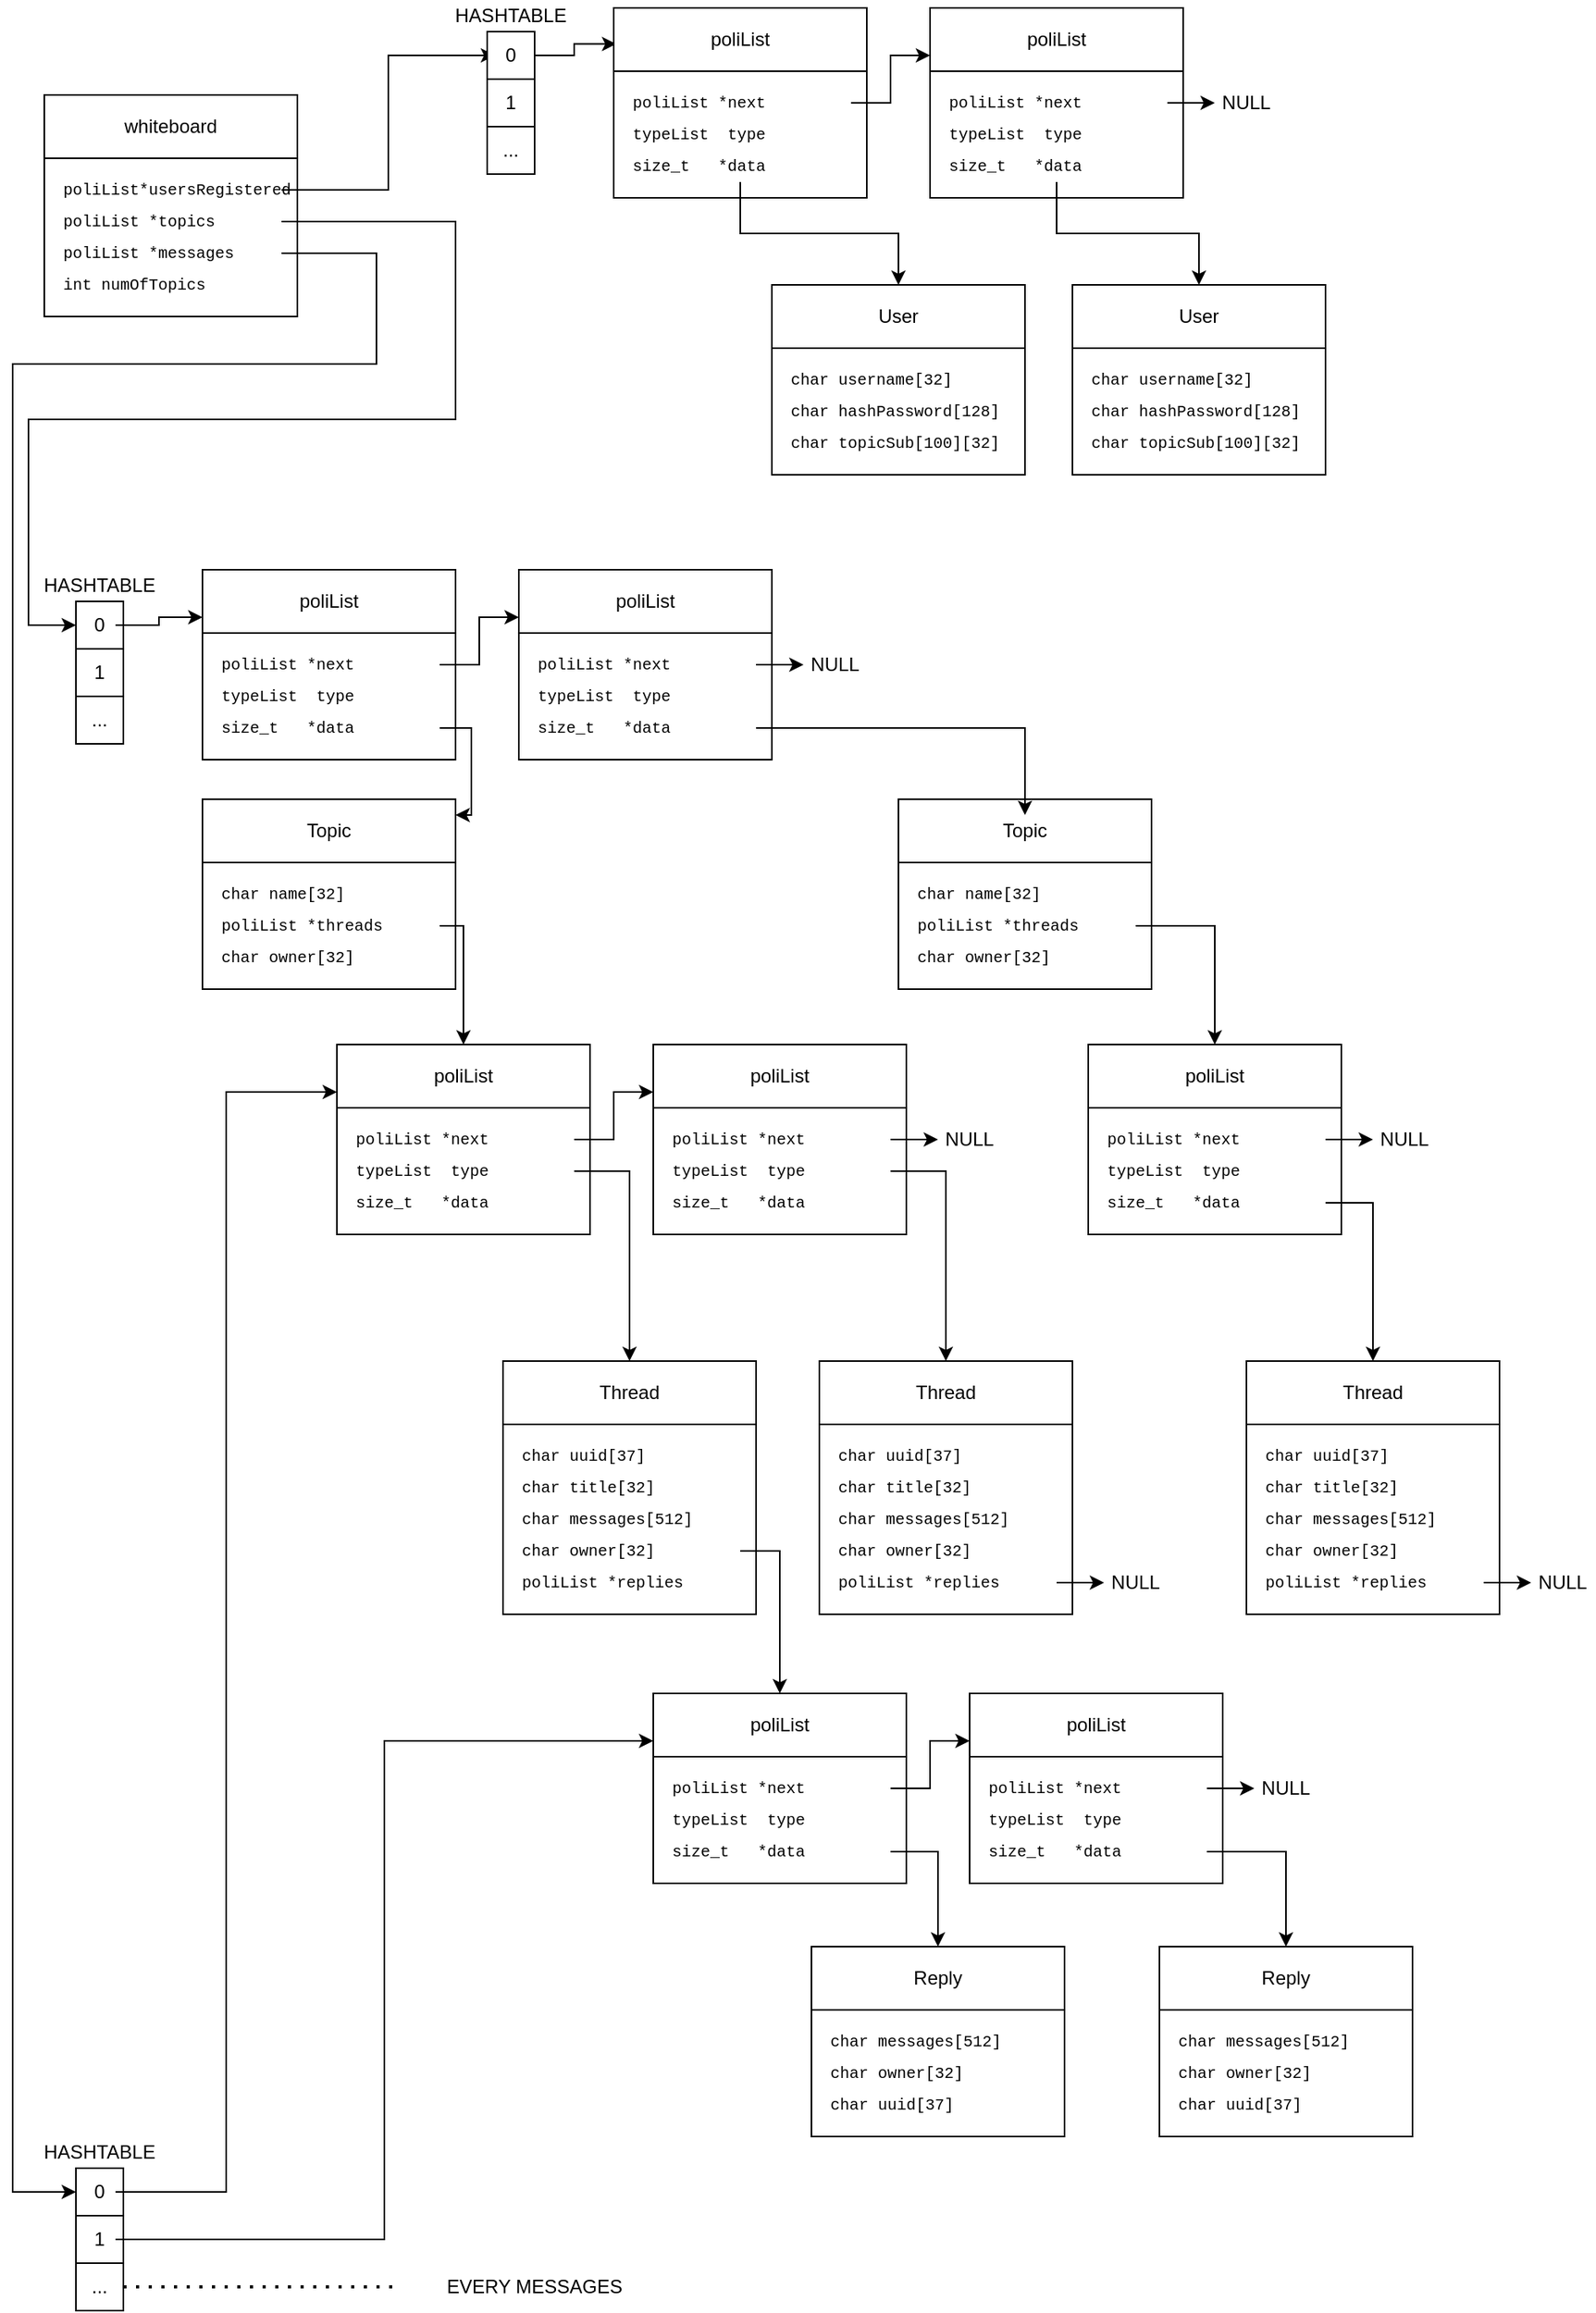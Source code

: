 <mxfile version="13.3.9" type="github">
  <diagram id="x2H2rwS_t7CD9y_j6QkQ" name="Page-1">
    <mxGraphModel dx="625" dy="383" grid="1" gridSize="10" guides="1" tooltips="1" connect="1" arrows="1" fold="1" page="1" pageScale="1" pageWidth="1169" pageHeight="827" math="0" shadow="0">
      <root>
        <mxCell id="0" />
        <mxCell id="1" parent="0" />
        <mxCell id="dxDq6lMlbhvPlnrW9h93-3" value="" style="rounded=0;whiteSpace=wrap;html=1;" parent="1" vertex="1">
          <mxGeometry x="40" y="80" width="160" height="120" as="geometry" />
        </mxCell>
        <mxCell id="dxDq6lMlbhvPlnrW9h93-7" value="whiteboard" style="text;html=1;strokeColor=none;fillColor=none;align=center;verticalAlign=middle;whiteSpace=wrap;rounded=0;" parent="1" vertex="1">
          <mxGeometry x="55" y="90" width="130" height="20" as="geometry" />
        </mxCell>
        <mxCell id="dxDq6lMlbhvPlnrW9h93-10" value="" style="rounded=0;whiteSpace=wrap;html=1;" parent="1" vertex="1">
          <mxGeometry x="40" y="120" width="160" height="100" as="geometry" />
        </mxCell>
        <mxCell id="dxDq6lMlbhvPlnrW9h93-31" style="edgeStyle=orthogonalEdgeStyle;rounded=0;orthogonalLoop=1;jettySize=auto;html=1;entryX=0;entryY=0.5;entryDx=0;entryDy=0;fontColor=#000000;" parent="1" source="dxDq6lMlbhvPlnrW9h93-11" target="dxDq6lMlbhvPlnrW9h93-19" edge="1">
          <mxGeometry relative="1" as="geometry" />
        </mxCell>
        <mxCell id="dxDq6lMlbhvPlnrW9h93-11" value="&lt;div style=&quot;font-family: &amp;#34;consolas&amp;#34; , &amp;#34;courier new&amp;#34; , monospace ; line-height: 24px&quot;&gt;&lt;font style=&quot;font-size: 10px&quot;&gt;poliList*usersRegistered&lt;/font&gt;&lt;/div&gt;" style="text;html=1;strokeColor=none;fillColor=none;align=left;verticalAlign=middle;whiteSpace=wrap;rounded=0;labelBackgroundColor=none;" parent="1" vertex="1">
          <mxGeometry x="50" y="130" width="140" height="20" as="geometry" />
        </mxCell>
        <mxCell id="dxDq6lMlbhvPlnrW9h93-32" style="edgeStyle=orthogonalEdgeStyle;rounded=0;orthogonalLoop=1;jettySize=auto;html=1;entryX=0;entryY=0.5;entryDx=0;entryDy=0;fontColor=#000000;" parent="1" source="dxDq6lMlbhvPlnrW9h93-14" target="dxDq6lMlbhvPlnrW9h93-23" edge="1">
          <mxGeometry relative="1" as="geometry">
            <Array as="points">
              <mxPoint x="300" y="160" />
              <mxPoint x="300" y="285" />
              <mxPoint x="30" y="285" />
              <mxPoint x="30" y="415" />
            </Array>
          </mxGeometry>
        </mxCell>
        <mxCell id="dxDq6lMlbhvPlnrW9h93-14" value="&lt;div style=&quot;font-family: &amp;#34;consolas&amp;#34; , &amp;#34;courier new&amp;#34; , monospace ; line-height: 24px&quot;&gt;&lt;font style=&quot;font-size: 10px&quot;&gt;poliList *topics&lt;/font&gt;&lt;/div&gt;" style="text;html=1;strokeColor=none;fillColor=none;align=left;verticalAlign=middle;whiteSpace=wrap;rounded=0;labelBackgroundColor=none;" parent="1" vertex="1">
          <mxGeometry x="50" y="150" width="140" height="20" as="geometry" />
        </mxCell>
        <mxCell id="nmqKnieHWT0LCc0bH5Zg-18" style="edgeStyle=orthogonalEdgeStyle;rounded=0;orthogonalLoop=1;jettySize=auto;html=1;entryX=0;entryY=0.5;entryDx=0;entryDy=0;fontColor=#000000;" edge="1" parent="1" source="dxDq6lMlbhvPlnrW9h93-15" target="nmqKnieHWT0LCc0bH5Zg-11">
          <mxGeometry relative="1" as="geometry">
            <Array as="points">
              <mxPoint x="250" y="180" />
              <mxPoint x="250" y="250" />
              <mxPoint x="20" y="250" />
              <mxPoint x="20" y="1405" />
            </Array>
          </mxGeometry>
        </mxCell>
        <mxCell id="dxDq6lMlbhvPlnrW9h93-15" value="&lt;div style=&quot;font-family: &amp;#34;consolas&amp;#34; , &amp;#34;courier new&amp;#34; , monospace ; line-height: 24px&quot;&gt;&lt;font style=&quot;font-size: 10px&quot;&gt;poliList *messages&lt;/font&gt;&lt;/div&gt;" style="text;html=1;strokeColor=none;fillColor=none;align=left;verticalAlign=middle;whiteSpace=wrap;rounded=0;labelBackgroundColor=none;" parent="1" vertex="1">
          <mxGeometry x="50" y="170" width="140" height="20" as="geometry" />
        </mxCell>
        <mxCell id="dxDq6lMlbhvPlnrW9h93-39" style="edgeStyle=orthogonalEdgeStyle;rounded=0;orthogonalLoop=1;jettySize=auto;html=1;entryX=0.01;entryY=0.19;entryDx=0;entryDy=0;entryPerimeter=0;fontColor=#000000;" parent="1" source="dxDq6lMlbhvPlnrW9h93-16" target="dxDq6lMlbhvPlnrW9h93-33" edge="1">
          <mxGeometry relative="1" as="geometry" />
        </mxCell>
        <mxCell id="dxDq6lMlbhvPlnrW9h93-16" value="" style="whiteSpace=wrap;html=1;aspect=fixed;labelBackgroundColor=none;fontColor=#000000;align=left;" parent="1" vertex="1">
          <mxGeometry x="320" y="40" width="30" height="30" as="geometry" />
        </mxCell>
        <mxCell id="dxDq6lMlbhvPlnrW9h93-17" value="" style="whiteSpace=wrap;html=1;aspect=fixed;labelBackgroundColor=none;fontColor=#000000;align=left;" parent="1" vertex="1">
          <mxGeometry x="320" y="70" width="30" height="30" as="geometry" />
        </mxCell>
        <mxCell id="dxDq6lMlbhvPlnrW9h93-18" value="" style="whiteSpace=wrap;html=1;aspect=fixed;labelBackgroundColor=none;fontColor=#000000;align=left;" parent="1" vertex="1">
          <mxGeometry x="320" y="100" width="30" height="30" as="geometry" />
        </mxCell>
        <mxCell id="dxDq6lMlbhvPlnrW9h93-19" value="0" style="text;html=1;strokeColor=none;fillColor=none;align=center;verticalAlign=middle;whiteSpace=wrap;rounded=0;labelBackgroundColor=none;fontColor=#000000;" parent="1" vertex="1">
          <mxGeometry x="325" y="45" width="20" height="20" as="geometry" />
        </mxCell>
        <mxCell id="dxDq6lMlbhvPlnrW9h93-20" value="1" style="text;html=1;strokeColor=none;fillColor=none;align=center;verticalAlign=middle;whiteSpace=wrap;rounded=0;labelBackgroundColor=none;fontColor=#000000;" parent="1" vertex="1">
          <mxGeometry x="325" y="75" width="20" height="20" as="geometry" />
        </mxCell>
        <mxCell id="dxDq6lMlbhvPlnrW9h93-22" value="..." style="text;html=1;strokeColor=none;fillColor=none;align=center;verticalAlign=middle;whiteSpace=wrap;rounded=0;labelBackgroundColor=none;fontColor=#000000;" parent="1" vertex="1">
          <mxGeometry x="325" y="105" width="20" height="20" as="geometry" />
        </mxCell>
        <mxCell id="dxDq6lMlbhvPlnrW9h93-23" value="" style="whiteSpace=wrap;html=1;aspect=fixed;labelBackgroundColor=none;fontColor=#000000;align=left;" parent="1" vertex="1">
          <mxGeometry x="60" y="400" width="30" height="30" as="geometry" />
        </mxCell>
        <mxCell id="dxDq6lMlbhvPlnrW9h93-24" value="" style="whiteSpace=wrap;html=1;aspect=fixed;labelBackgroundColor=none;fontColor=#000000;align=left;" parent="1" vertex="1">
          <mxGeometry x="60" y="430" width="30" height="30" as="geometry" />
        </mxCell>
        <mxCell id="dxDq6lMlbhvPlnrW9h93-25" value="" style="whiteSpace=wrap;html=1;aspect=fixed;labelBackgroundColor=none;fontColor=#000000;align=left;" parent="1" vertex="1">
          <mxGeometry x="60" y="460" width="30" height="30" as="geometry" />
        </mxCell>
        <mxCell id="dxDq6lMlbhvPlnrW9h93-94" style="edgeStyle=orthogonalEdgeStyle;rounded=0;orthogonalLoop=1;jettySize=auto;html=1;entryX=0;entryY=0.25;entryDx=0;entryDy=0;fontColor=#000000;" parent="1" source="dxDq6lMlbhvPlnrW9h93-26" target="dxDq6lMlbhvPlnrW9h93-79" edge="1">
          <mxGeometry relative="1" as="geometry" />
        </mxCell>
        <mxCell id="dxDq6lMlbhvPlnrW9h93-26" value="0" style="text;html=1;strokeColor=none;fillColor=none;align=center;verticalAlign=middle;whiteSpace=wrap;rounded=0;labelBackgroundColor=none;fontColor=#000000;" parent="1" vertex="1">
          <mxGeometry x="65" y="405" width="20" height="20" as="geometry" />
        </mxCell>
        <mxCell id="dxDq6lMlbhvPlnrW9h93-27" value="1" style="text;html=1;strokeColor=none;fillColor=none;align=center;verticalAlign=middle;whiteSpace=wrap;rounded=0;labelBackgroundColor=none;fontColor=#000000;" parent="1" vertex="1">
          <mxGeometry x="65" y="435" width="20" height="20" as="geometry" />
        </mxCell>
        <mxCell id="dxDq6lMlbhvPlnrW9h93-28" value="..." style="text;html=1;strokeColor=none;fillColor=none;align=center;verticalAlign=middle;whiteSpace=wrap;rounded=0;labelBackgroundColor=none;fontColor=#000000;" parent="1" vertex="1">
          <mxGeometry x="65" y="465" width="20" height="20" as="geometry" />
        </mxCell>
        <mxCell id="dxDq6lMlbhvPlnrW9h93-29" value="HASHTABLE" style="text;html=1;strokeColor=none;fillColor=none;align=center;verticalAlign=middle;whiteSpace=wrap;rounded=0;labelBackgroundColor=none;fontColor=#000000;" parent="1" vertex="1">
          <mxGeometry x="315" y="20" width="40" height="20" as="geometry" />
        </mxCell>
        <mxCell id="dxDq6lMlbhvPlnrW9h93-30" value="HASHTABLE" style="text;html=1;strokeColor=none;fillColor=none;align=center;verticalAlign=middle;whiteSpace=wrap;rounded=0;labelBackgroundColor=none;fontColor=#000000;" parent="1" vertex="1">
          <mxGeometry x="55" y="380" width="40" height="20" as="geometry" />
        </mxCell>
        <mxCell id="dxDq6lMlbhvPlnrW9h93-33" value="" style="rounded=0;whiteSpace=wrap;html=1;" parent="1" vertex="1">
          <mxGeometry x="400" y="25" width="160" height="120" as="geometry" />
        </mxCell>
        <mxCell id="dxDq6lMlbhvPlnrW9h93-34" value="poliList" style="text;html=1;strokeColor=none;fillColor=none;align=center;verticalAlign=middle;whiteSpace=wrap;rounded=0;" parent="1" vertex="1">
          <mxGeometry x="415" y="35" width="130" height="20" as="geometry" />
        </mxCell>
        <mxCell id="dxDq6lMlbhvPlnrW9h93-35" value="" style="rounded=0;whiteSpace=wrap;html=1;" parent="1" vertex="1">
          <mxGeometry x="400" y="65" width="160" height="80" as="geometry" />
        </mxCell>
        <mxCell id="dxDq6lMlbhvPlnrW9h93-46" style="edgeStyle=orthogonalEdgeStyle;rounded=0;orthogonalLoop=1;jettySize=auto;html=1;entryX=0;entryY=0.25;entryDx=0;entryDy=0;fontColor=#000000;" parent="1" source="dxDq6lMlbhvPlnrW9h93-36" target="dxDq6lMlbhvPlnrW9h93-40" edge="1">
          <mxGeometry relative="1" as="geometry" />
        </mxCell>
        <mxCell id="dxDq6lMlbhvPlnrW9h93-36" value="&lt;div style=&quot;font-family: &amp;#34;consolas&amp;#34; , &amp;#34;courier new&amp;#34; , monospace ; line-height: 24px&quot;&gt;&lt;font style=&quot;font-size: 10px&quot;&gt;poliList *next&lt;/font&gt;&lt;/div&gt;" style="text;html=1;strokeColor=none;fillColor=none;align=left;verticalAlign=middle;whiteSpace=wrap;rounded=0;labelBackgroundColor=none;" parent="1" vertex="1">
          <mxGeometry x="410" y="75" width="140" height="20" as="geometry" />
        </mxCell>
        <mxCell id="dxDq6lMlbhvPlnrW9h93-37" value="&lt;div style=&quot;font-family: &amp;#34;consolas&amp;#34; , &amp;#34;courier new&amp;#34; , monospace ; line-height: 24px&quot;&gt;&lt;font style=&quot;font-size: 10px&quot;&gt;typeList&amp;nbsp; type&lt;/font&gt;&lt;/div&gt;" style="text;html=1;strokeColor=none;fillColor=none;align=left;verticalAlign=middle;whiteSpace=wrap;rounded=0;labelBackgroundColor=none;" parent="1" vertex="1">
          <mxGeometry x="410" y="95" width="140" height="20" as="geometry" />
        </mxCell>
        <mxCell id="dxDq6lMlbhvPlnrW9h93-58" style="edgeStyle=orthogonalEdgeStyle;rounded=0;orthogonalLoop=1;jettySize=auto;html=1;entryX=0.5;entryY=0;entryDx=0;entryDy=0;fontColor=#000000;" parent="1" source="dxDq6lMlbhvPlnrW9h93-38" target="dxDq6lMlbhvPlnrW9h93-52" edge="1">
          <mxGeometry relative="1" as="geometry" />
        </mxCell>
        <mxCell id="dxDq6lMlbhvPlnrW9h93-38" value="&lt;div style=&quot;font-family: &amp;#34;consolas&amp;#34; , &amp;#34;courier new&amp;#34; , monospace ; line-height: 24px&quot;&gt;&lt;font style=&quot;font-size: 10px&quot;&gt;size_t&amp;nbsp; &amp;nbsp;*data&lt;/font&gt;&lt;/div&gt;" style="text;html=1;strokeColor=none;fillColor=none;align=left;verticalAlign=middle;whiteSpace=wrap;rounded=0;labelBackgroundColor=none;" parent="1" vertex="1">
          <mxGeometry x="410" y="115" width="140" height="20" as="geometry" />
        </mxCell>
        <mxCell id="dxDq6lMlbhvPlnrW9h93-40" value="" style="rounded=0;whiteSpace=wrap;html=1;" parent="1" vertex="1">
          <mxGeometry x="600" y="25" width="160" height="120" as="geometry" />
        </mxCell>
        <mxCell id="dxDq6lMlbhvPlnrW9h93-41" value="poliList" style="text;html=1;strokeColor=none;fillColor=none;align=center;verticalAlign=middle;whiteSpace=wrap;rounded=0;" parent="1" vertex="1">
          <mxGeometry x="615" y="35" width="130" height="20" as="geometry" />
        </mxCell>
        <mxCell id="dxDq6lMlbhvPlnrW9h93-42" value="" style="rounded=0;whiteSpace=wrap;html=1;" parent="1" vertex="1">
          <mxGeometry x="600" y="65" width="160" height="80" as="geometry" />
        </mxCell>
        <mxCell id="dxDq6lMlbhvPlnrW9h93-49" style="edgeStyle=orthogonalEdgeStyle;rounded=0;orthogonalLoop=1;jettySize=auto;html=1;entryX=0;entryY=0.5;entryDx=0;entryDy=0;fontColor=#000000;" parent="1" source="dxDq6lMlbhvPlnrW9h93-43" target="dxDq6lMlbhvPlnrW9h93-47" edge="1">
          <mxGeometry relative="1" as="geometry" />
        </mxCell>
        <mxCell id="dxDq6lMlbhvPlnrW9h93-43" value="&lt;div style=&quot;font-family: &amp;#34;consolas&amp;#34; , &amp;#34;courier new&amp;#34; , monospace ; line-height: 24px&quot;&gt;&lt;font style=&quot;font-size: 10px&quot;&gt;poliList *next&lt;/font&gt;&lt;/div&gt;" style="text;html=1;strokeColor=none;fillColor=none;align=left;verticalAlign=middle;whiteSpace=wrap;rounded=0;labelBackgroundColor=none;" parent="1" vertex="1">
          <mxGeometry x="610" y="75" width="140" height="20" as="geometry" />
        </mxCell>
        <mxCell id="dxDq6lMlbhvPlnrW9h93-44" value="&lt;div style=&quot;font-family: &amp;#34;consolas&amp;#34; , &amp;#34;courier new&amp;#34; , monospace ; line-height: 24px&quot;&gt;&lt;font style=&quot;font-size: 10px&quot;&gt;typeList&amp;nbsp; type&lt;/font&gt;&lt;/div&gt;" style="text;html=1;strokeColor=none;fillColor=none;align=left;verticalAlign=middle;whiteSpace=wrap;rounded=0;labelBackgroundColor=none;" parent="1" vertex="1">
          <mxGeometry x="610" y="95" width="140" height="20" as="geometry" />
        </mxCell>
        <mxCell id="dxDq6lMlbhvPlnrW9h93-65" style="edgeStyle=orthogonalEdgeStyle;rounded=0;orthogonalLoop=1;jettySize=auto;html=1;entryX=0.5;entryY=0;entryDx=0;entryDy=0;fontColor=#000000;" parent="1" source="dxDq6lMlbhvPlnrW9h93-45" target="dxDq6lMlbhvPlnrW9h93-59" edge="1">
          <mxGeometry relative="1" as="geometry" />
        </mxCell>
        <mxCell id="dxDq6lMlbhvPlnrW9h93-45" value="&lt;div style=&quot;font-family: &amp;#34;consolas&amp;#34; , &amp;#34;courier new&amp;#34; , monospace ; line-height: 24px&quot;&gt;&lt;font style=&quot;font-size: 10px&quot;&gt;size_t&amp;nbsp; &amp;nbsp;*data&lt;/font&gt;&lt;/div&gt;" style="text;html=1;strokeColor=none;fillColor=none;align=left;verticalAlign=middle;whiteSpace=wrap;rounded=0;labelBackgroundColor=none;" parent="1" vertex="1">
          <mxGeometry x="610" y="115" width="140" height="20" as="geometry" />
        </mxCell>
        <mxCell id="dxDq6lMlbhvPlnrW9h93-47" value="NULL" style="text;html=1;strokeColor=none;fillColor=none;align=center;verticalAlign=middle;whiteSpace=wrap;rounded=0;labelBackgroundColor=none;fontColor=#000000;" parent="1" vertex="1">
          <mxGeometry x="780" y="75" width="40" height="20" as="geometry" />
        </mxCell>
        <mxCell id="dxDq6lMlbhvPlnrW9h93-52" value="" style="rounded=0;whiteSpace=wrap;html=1;" parent="1" vertex="1">
          <mxGeometry x="500" y="200" width="160" height="120" as="geometry" />
        </mxCell>
        <mxCell id="dxDq6lMlbhvPlnrW9h93-53" value="User" style="text;html=1;strokeColor=none;fillColor=none;align=center;verticalAlign=middle;whiteSpace=wrap;rounded=0;" parent="1" vertex="1">
          <mxGeometry x="515" y="210" width="130" height="20" as="geometry" />
        </mxCell>
        <mxCell id="dxDq6lMlbhvPlnrW9h93-54" value="" style="rounded=0;whiteSpace=wrap;html=1;" parent="1" vertex="1">
          <mxGeometry x="500" y="240" width="160" height="80" as="geometry" />
        </mxCell>
        <mxCell id="dxDq6lMlbhvPlnrW9h93-55" value="&lt;div style=&quot;font-family: &amp;#34;consolas&amp;#34; , &amp;#34;courier new&amp;#34; , monospace ; line-height: 24px&quot;&gt;&lt;font style=&quot;font-size: 10px&quot;&gt;char username[32]&lt;/font&gt;&lt;/div&gt;" style="text;html=1;strokeColor=none;fillColor=none;align=left;verticalAlign=middle;whiteSpace=wrap;rounded=0;labelBackgroundColor=none;" parent="1" vertex="1">
          <mxGeometry x="510" y="250" width="140" height="20" as="geometry" />
        </mxCell>
        <mxCell id="dxDq6lMlbhvPlnrW9h93-56" value="&lt;div style=&quot;font-family: &amp;#34;consolas&amp;#34; , &amp;#34;courier new&amp;#34; , monospace ; line-height: 24px&quot;&gt;&lt;font style=&quot;font-size: 10px&quot;&gt;char hashPassword[128]&lt;/font&gt;&lt;/div&gt;" style="text;html=1;strokeColor=none;fillColor=none;align=left;verticalAlign=middle;whiteSpace=wrap;rounded=0;labelBackgroundColor=none;" parent="1" vertex="1">
          <mxGeometry x="510" y="270" width="140" height="20" as="geometry" />
        </mxCell>
        <mxCell id="dxDq6lMlbhvPlnrW9h93-57" value="&lt;div style=&quot;font-family: &amp;#34;consolas&amp;#34; , &amp;#34;courier new&amp;#34; , monospace ; line-height: 24px&quot;&gt;&lt;font style=&quot;font-size: 10px&quot;&gt;char topicSub[100][32]&lt;/font&gt;&lt;/div&gt;" style="text;html=1;strokeColor=none;fillColor=none;align=left;verticalAlign=middle;whiteSpace=wrap;rounded=0;labelBackgroundColor=none;" parent="1" vertex="1">
          <mxGeometry x="510" y="290" width="140" height="20" as="geometry" />
        </mxCell>
        <mxCell id="dxDq6lMlbhvPlnrW9h93-59" value="" style="rounded=0;whiteSpace=wrap;html=1;" parent="1" vertex="1">
          <mxGeometry x="690" y="200" width="160" height="120" as="geometry" />
        </mxCell>
        <mxCell id="dxDq6lMlbhvPlnrW9h93-60" value="User" style="text;html=1;strokeColor=none;fillColor=none;align=center;verticalAlign=middle;whiteSpace=wrap;rounded=0;" parent="1" vertex="1">
          <mxGeometry x="705" y="210" width="130" height="20" as="geometry" />
        </mxCell>
        <mxCell id="dxDq6lMlbhvPlnrW9h93-61" value="" style="rounded=0;whiteSpace=wrap;html=1;" parent="1" vertex="1">
          <mxGeometry x="690" y="240" width="160" height="80" as="geometry" />
        </mxCell>
        <mxCell id="dxDq6lMlbhvPlnrW9h93-62" value="&lt;div style=&quot;font-family: &amp;#34;consolas&amp;#34; , &amp;#34;courier new&amp;#34; , monospace ; line-height: 24px&quot;&gt;&lt;font style=&quot;font-size: 10px&quot;&gt;char username[32]&lt;/font&gt;&lt;/div&gt;" style="text;html=1;strokeColor=none;fillColor=none;align=left;verticalAlign=middle;whiteSpace=wrap;rounded=0;labelBackgroundColor=none;" parent="1" vertex="1">
          <mxGeometry x="700" y="250" width="140" height="20" as="geometry" />
        </mxCell>
        <mxCell id="dxDq6lMlbhvPlnrW9h93-63" value="&lt;div style=&quot;font-family: &amp;#34;consolas&amp;#34; , &amp;#34;courier new&amp;#34; , monospace ; line-height: 24px&quot;&gt;&lt;font style=&quot;font-size: 10px&quot;&gt;char hashPassword[128]&lt;/font&gt;&lt;/div&gt;" style="text;html=1;strokeColor=none;fillColor=none;align=left;verticalAlign=middle;whiteSpace=wrap;rounded=0;labelBackgroundColor=none;" parent="1" vertex="1">
          <mxGeometry x="700" y="270" width="140" height="20" as="geometry" />
        </mxCell>
        <mxCell id="dxDq6lMlbhvPlnrW9h93-64" value="&lt;div style=&quot;font-family: &amp;#34;consolas&amp;#34; , &amp;#34;courier new&amp;#34; , monospace ; line-height: 24px&quot;&gt;&lt;font style=&quot;font-size: 10px&quot;&gt;char topicSub[100][32]&lt;/font&gt;&lt;/div&gt;" style="text;html=1;strokeColor=none;fillColor=none;align=left;verticalAlign=middle;whiteSpace=wrap;rounded=0;labelBackgroundColor=none;" parent="1" vertex="1">
          <mxGeometry x="700" y="290" width="140" height="20" as="geometry" />
        </mxCell>
        <mxCell id="dxDq6lMlbhvPlnrW9h93-66" value="" style="rounded=0;whiteSpace=wrap;html=1;" parent="1" vertex="1">
          <mxGeometry x="580" y="525" width="160" height="120" as="geometry" />
        </mxCell>
        <mxCell id="dxDq6lMlbhvPlnrW9h93-67" value="Topic" style="text;html=1;strokeColor=none;fillColor=none;align=center;verticalAlign=middle;whiteSpace=wrap;rounded=0;" parent="1" vertex="1">
          <mxGeometry x="595" y="535" width="130" height="20" as="geometry" />
        </mxCell>
        <mxCell id="dxDq6lMlbhvPlnrW9h93-68" value="" style="rounded=0;whiteSpace=wrap;html=1;" parent="1" vertex="1">
          <mxGeometry x="580" y="565" width="160" height="80" as="geometry" />
        </mxCell>
        <mxCell id="dxDq6lMlbhvPlnrW9h93-69" value="&lt;div style=&quot;font-family: &amp;#34;consolas&amp;#34; , &amp;#34;courier new&amp;#34; , monospace ; line-height: 24px&quot;&gt;&lt;font style=&quot;font-size: 10px&quot;&gt;char name[32]&lt;/font&gt;&lt;/div&gt;" style="text;html=1;strokeColor=none;fillColor=none;align=left;verticalAlign=middle;whiteSpace=wrap;rounded=0;labelBackgroundColor=none;" parent="1" vertex="1">
          <mxGeometry x="590" y="575" width="140" height="20" as="geometry" />
        </mxCell>
        <mxCell id="dxDq6lMlbhvPlnrW9h93-208" style="edgeStyle=orthogonalEdgeStyle;rounded=0;orthogonalLoop=1;jettySize=auto;html=1;entryX=0.5;entryY=0;entryDx=0;entryDy=0;fontColor=#000000;" parent="1" source="dxDq6lMlbhvPlnrW9h93-70" target="dxDq6lMlbhvPlnrW9h93-115" edge="1">
          <mxGeometry relative="1" as="geometry">
            <Array as="points">
              <mxPoint x="780" y="605" />
            </Array>
          </mxGeometry>
        </mxCell>
        <mxCell id="dxDq6lMlbhvPlnrW9h93-70" value="&lt;div style=&quot;font-family: &amp;#34;consolas&amp;#34; , &amp;#34;courier new&amp;#34; , monospace ; line-height: 24px&quot;&gt;&lt;font style=&quot;font-size: 10px&quot;&gt;poliList *threads&lt;/font&gt;&lt;/div&gt;" style="text;html=1;strokeColor=none;fillColor=none;align=left;verticalAlign=middle;whiteSpace=wrap;rounded=0;labelBackgroundColor=none;" parent="1" vertex="1">
          <mxGeometry x="590" y="595" width="140" height="20" as="geometry" />
        </mxCell>
        <mxCell id="dxDq6lMlbhvPlnrW9h93-71" value="&lt;div style=&quot;font-family: &amp;#34;consolas&amp;#34; , &amp;#34;courier new&amp;#34; , monospace ; line-height: 24px&quot;&gt;&lt;font style=&quot;font-size: 10px&quot;&gt;char owner[32]&lt;/font&gt;&lt;/div&gt;" style="text;html=1;strokeColor=none;fillColor=none;align=left;verticalAlign=middle;whiteSpace=wrap;rounded=0;labelBackgroundColor=none;" parent="1" vertex="1">
          <mxGeometry x="590" y="615" width="140" height="20" as="geometry" />
        </mxCell>
        <mxCell id="dxDq6lMlbhvPlnrW9h93-73" value="" style="rounded=0;whiteSpace=wrap;html=1;" parent="1" vertex="1">
          <mxGeometry x="140" y="525" width="160" height="120" as="geometry" />
        </mxCell>
        <mxCell id="dxDq6lMlbhvPlnrW9h93-74" value="Topic" style="text;html=1;strokeColor=none;fillColor=none;align=center;verticalAlign=middle;whiteSpace=wrap;rounded=0;" parent="1" vertex="1">
          <mxGeometry x="155" y="535" width="130" height="20" as="geometry" />
        </mxCell>
        <mxCell id="dxDq6lMlbhvPlnrW9h93-75" value="" style="rounded=0;whiteSpace=wrap;html=1;" parent="1" vertex="1">
          <mxGeometry x="140" y="565" width="160" height="80" as="geometry" />
        </mxCell>
        <mxCell id="dxDq6lMlbhvPlnrW9h93-76" value="&lt;div style=&quot;font-family: &amp;#34;consolas&amp;#34; , &amp;#34;courier new&amp;#34; , monospace ; line-height: 24px&quot;&gt;&lt;font style=&quot;font-size: 10px&quot;&gt;char name[32]&lt;/font&gt;&lt;/div&gt;" style="text;html=1;strokeColor=none;fillColor=none;align=left;verticalAlign=middle;whiteSpace=wrap;rounded=0;labelBackgroundColor=none;" parent="1" vertex="1">
          <mxGeometry x="150" y="575" width="140" height="20" as="geometry" />
        </mxCell>
        <mxCell id="dxDq6lMlbhvPlnrW9h93-204" style="edgeStyle=orthogonalEdgeStyle;rounded=0;orthogonalLoop=1;jettySize=auto;html=1;fontColor=#000000;" parent="1" source="dxDq6lMlbhvPlnrW9h93-77" target="dxDq6lMlbhvPlnrW9h93-99" edge="1">
          <mxGeometry relative="1" as="geometry">
            <Array as="points">
              <mxPoint x="305" y="605" />
            </Array>
          </mxGeometry>
        </mxCell>
        <mxCell id="dxDq6lMlbhvPlnrW9h93-77" value="&lt;div style=&quot;font-family: &amp;#34;consolas&amp;#34; , &amp;#34;courier new&amp;#34; , monospace ; line-height: 24px&quot;&gt;&lt;font style=&quot;font-size: 10px&quot;&gt;poliList *threads&lt;/font&gt;&lt;/div&gt;" style="text;html=1;strokeColor=none;fillColor=none;align=left;verticalAlign=middle;whiteSpace=wrap;rounded=0;labelBackgroundColor=none;" parent="1" vertex="1">
          <mxGeometry x="150" y="595" width="140" height="20" as="geometry" />
        </mxCell>
        <mxCell id="dxDq6lMlbhvPlnrW9h93-78" value="&lt;div style=&quot;font-family: &amp;#34;consolas&amp;#34; , &amp;#34;courier new&amp;#34; , monospace ; line-height: 24px&quot;&gt;&lt;font style=&quot;font-size: 10px&quot;&gt;char owner[32]&lt;/font&gt;&lt;/div&gt;" style="text;html=1;strokeColor=none;fillColor=none;align=left;verticalAlign=middle;whiteSpace=wrap;rounded=0;labelBackgroundColor=none;" parent="1" vertex="1">
          <mxGeometry x="150" y="615" width="140" height="20" as="geometry" />
        </mxCell>
        <mxCell id="dxDq6lMlbhvPlnrW9h93-79" value="" style="rounded=0;whiteSpace=wrap;html=1;" parent="1" vertex="1">
          <mxGeometry x="140" y="380" width="160" height="120" as="geometry" />
        </mxCell>
        <mxCell id="dxDq6lMlbhvPlnrW9h93-80" value="poliList" style="text;html=1;strokeColor=none;fillColor=none;align=center;verticalAlign=middle;whiteSpace=wrap;rounded=0;" parent="1" vertex="1">
          <mxGeometry x="155" y="390" width="130" height="20" as="geometry" />
        </mxCell>
        <mxCell id="dxDq6lMlbhvPlnrW9h93-81" value="" style="rounded=0;whiteSpace=wrap;html=1;" parent="1" vertex="1">
          <mxGeometry x="140" y="420" width="160" height="80" as="geometry" />
        </mxCell>
        <mxCell id="dxDq6lMlbhvPlnrW9h93-82" style="edgeStyle=orthogonalEdgeStyle;rounded=0;orthogonalLoop=1;jettySize=auto;html=1;entryX=0;entryY=0.25;entryDx=0;entryDy=0;fontColor=#000000;" parent="1" source="dxDq6lMlbhvPlnrW9h93-83" target="dxDq6lMlbhvPlnrW9h93-86" edge="1">
          <mxGeometry relative="1" as="geometry" />
        </mxCell>
        <mxCell id="dxDq6lMlbhvPlnrW9h93-83" value="&lt;div style=&quot;font-family: &amp;#34;consolas&amp;#34; , &amp;#34;courier new&amp;#34; , monospace ; line-height: 24px&quot;&gt;&lt;font style=&quot;font-size: 10px&quot;&gt;poliList *next&lt;/font&gt;&lt;/div&gt;" style="text;html=1;strokeColor=none;fillColor=none;align=left;verticalAlign=middle;whiteSpace=wrap;rounded=0;labelBackgroundColor=none;" parent="1" vertex="1">
          <mxGeometry x="150" y="430" width="140" height="20" as="geometry" />
        </mxCell>
        <mxCell id="dxDq6lMlbhvPlnrW9h93-84" value="&lt;div style=&quot;font-family: &amp;#34;consolas&amp;#34; , &amp;#34;courier new&amp;#34; , monospace ; line-height: 24px&quot;&gt;&lt;font style=&quot;font-size: 10px&quot;&gt;typeList&amp;nbsp; type&lt;/font&gt;&lt;/div&gt;" style="text;html=1;strokeColor=none;fillColor=none;align=left;verticalAlign=middle;whiteSpace=wrap;rounded=0;labelBackgroundColor=none;" parent="1" vertex="1">
          <mxGeometry x="150" y="450" width="140" height="20" as="geometry" />
        </mxCell>
        <mxCell id="dxDq6lMlbhvPlnrW9h93-98" style="edgeStyle=orthogonalEdgeStyle;rounded=0;orthogonalLoop=1;jettySize=auto;html=1;fontColor=#000000;" parent="1" source="dxDq6lMlbhvPlnrW9h93-85" edge="1">
          <mxGeometry relative="1" as="geometry">
            <mxPoint x="300" y="535" as="targetPoint" />
            <Array as="points">
              <mxPoint x="310" y="480" />
              <mxPoint x="310" y="535" />
            </Array>
          </mxGeometry>
        </mxCell>
        <mxCell id="dxDq6lMlbhvPlnrW9h93-85" value="&lt;div style=&quot;font-family: &amp;#34;consolas&amp;#34; , &amp;#34;courier new&amp;#34; , monospace ; line-height: 24px&quot;&gt;&lt;font style=&quot;font-size: 10px&quot;&gt;size_t&amp;nbsp; &amp;nbsp;*data&lt;/font&gt;&lt;/div&gt;" style="text;html=1;strokeColor=none;fillColor=none;align=left;verticalAlign=middle;whiteSpace=wrap;rounded=0;labelBackgroundColor=none;" parent="1" vertex="1">
          <mxGeometry x="150" y="470" width="140" height="20" as="geometry" />
        </mxCell>
        <mxCell id="dxDq6lMlbhvPlnrW9h93-86" value="" style="rounded=0;whiteSpace=wrap;html=1;" parent="1" vertex="1">
          <mxGeometry x="340" y="380" width="160" height="120" as="geometry" />
        </mxCell>
        <mxCell id="dxDq6lMlbhvPlnrW9h93-87" value="poliList" style="text;html=1;strokeColor=none;fillColor=none;align=center;verticalAlign=middle;whiteSpace=wrap;rounded=0;" parent="1" vertex="1">
          <mxGeometry x="355" y="390" width="130" height="20" as="geometry" />
        </mxCell>
        <mxCell id="dxDq6lMlbhvPlnrW9h93-88" value="" style="rounded=0;whiteSpace=wrap;html=1;" parent="1" vertex="1">
          <mxGeometry x="340" y="420" width="160" height="80" as="geometry" />
        </mxCell>
        <mxCell id="dxDq6lMlbhvPlnrW9h93-89" style="edgeStyle=orthogonalEdgeStyle;rounded=0;orthogonalLoop=1;jettySize=auto;html=1;entryX=0;entryY=0.5;entryDx=0;entryDy=0;fontColor=#000000;" parent="1" source="dxDq6lMlbhvPlnrW9h93-90" target="dxDq6lMlbhvPlnrW9h93-93" edge="1">
          <mxGeometry relative="1" as="geometry" />
        </mxCell>
        <mxCell id="dxDq6lMlbhvPlnrW9h93-90" value="&lt;div style=&quot;font-family: &amp;#34;consolas&amp;#34; , &amp;#34;courier new&amp;#34; , monospace ; line-height: 24px&quot;&gt;&lt;font style=&quot;font-size: 10px&quot;&gt;poliList *next&lt;/font&gt;&lt;/div&gt;" style="text;html=1;strokeColor=none;fillColor=none;align=left;verticalAlign=middle;whiteSpace=wrap;rounded=0;labelBackgroundColor=none;" parent="1" vertex="1">
          <mxGeometry x="350" y="430" width="140" height="20" as="geometry" />
        </mxCell>
        <mxCell id="dxDq6lMlbhvPlnrW9h93-91" value="&lt;div style=&quot;font-family: &amp;#34;consolas&amp;#34; , &amp;#34;courier new&amp;#34; , monospace ; line-height: 24px&quot;&gt;&lt;font style=&quot;font-size: 10px&quot;&gt;typeList&amp;nbsp; type&lt;/font&gt;&lt;/div&gt;" style="text;html=1;strokeColor=none;fillColor=none;align=left;verticalAlign=middle;whiteSpace=wrap;rounded=0;labelBackgroundColor=none;" parent="1" vertex="1">
          <mxGeometry x="350" y="450" width="140" height="20" as="geometry" />
        </mxCell>
        <mxCell id="dxDq6lMlbhvPlnrW9h93-97" style="edgeStyle=orthogonalEdgeStyle;rounded=0;orthogonalLoop=1;jettySize=auto;html=1;entryX=0.5;entryY=0;entryDx=0;entryDy=0;fontColor=#000000;" parent="1" source="dxDq6lMlbhvPlnrW9h93-92" target="dxDq6lMlbhvPlnrW9h93-67" edge="1">
          <mxGeometry relative="1" as="geometry" />
        </mxCell>
        <mxCell id="dxDq6lMlbhvPlnrW9h93-92" value="&lt;div style=&quot;font-family: &amp;#34;consolas&amp;#34; , &amp;#34;courier new&amp;#34; , monospace ; line-height: 24px&quot;&gt;&lt;font style=&quot;font-size: 10px&quot;&gt;size_t&amp;nbsp; &amp;nbsp;*data&lt;/font&gt;&lt;/div&gt;" style="text;html=1;strokeColor=none;fillColor=none;align=left;verticalAlign=middle;whiteSpace=wrap;rounded=0;labelBackgroundColor=none;" parent="1" vertex="1">
          <mxGeometry x="350" y="470" width="140" height="20" as="geometry" />
        </mxCell>
        <mxCell id="dxDq6lMlbhvPlnrW9h93-93" value="NULL" style="text;html=1;strokeColor=none;fillColor=none;align=center;verticalAlign=middle;whiteSpace=wrap;rounded=0;labelBackgroundColor=none;fontColor=#000000;" parent="1" vertex="1">
          <mxGeometry x="520" y="430" width="40" height="20" as="geometry" />
        </mxCell>
        <mxCell id="dxDq6lMlbhvPlnrW9h93-99" value="" style="rounded=0;whiteSpace=wrap;html=1;" parent="1" vertex="1">
          <mxGeometry x="225" y="680" width="160" height="120" as="geometry" />
        </mxCell>
        <mxCell id="dxDq6lMlbhvPlnrW9h93-100" value="poliList" style="text;html=1;strokeColor=none;fillColor=none;align=center;verticalAlign=middle;whiteSpace=wrap;rounded=0;" parent="1" vertex="1">
          <mxGeometry x="240" y="690" width="130" height="20" as="geometry" />
        </mxCell>
        <mxCell id="dxDq6lMlbhvPlnrW9h93-101" value="" style="rounded=0;whiteSpace=wrap;html=1;" parent="1" vertex="1">
          <mxGeometry x="225" y="720" width="160" height="80" as="geometry" />
        </mxCell>
        <mxCell id="dxDq6lMlbhvPlnrW9h93-112" style="edgeStyle=orthogonalEdgeStyle;rounded=0;orthogonalLoop=1;jettySize=auto;html=1;entryX=0;entryY=0.25;entryDx=0;entryDy=0;fontColor=#000000;" parent="1" source="dxDq6lMlbhvPlnrW9h93-102" target="dxDq6lMlbhvPlnrW9h93-106" edge="1">
          <mxGeometry relative="1" as="geometry" />
        </mxCell>
        <mxCell id="dxDq6lMlbhvPlnrW9h93-102" value="&lt;div style=&quot;font-family: &amp;#34;consolas&amp;#34; , &amp;#34;courier new&amp;#34; , monospace ; line-height: 24px&quot;&gt;&lt;font style=&quot;font-size: 10px&quot;&gt;poliList *next&lt;/font&gt;&lt;/div&gt;" style="text;html=1;strokeColor=none;fillColor=none;align=left;verticalAlign=middle;whiteSpace=wrap;rounded=0;labelBackgroundColor=none;" parent="1" vertex="1">
          <mxGeometry x="235" y="730" width="140" height="20" as="geometry" />
        </mxCell>
        <mxCell id="dxDq6lMlbhvPlnrW9h93-205" style="edgeStyle=orthogonalEdgeStyle;rounded=0;orthogonalLoop=1;jettySize=auto;html=1;entryX=0.5;entryY=0;entryDx=0;entryDy=0;fontColor=#000000;" parent="1" source="dxDq6lMlbhvPlnrW9h93-103" target="dxDq6lMlbhvPlnrW9h93-131" edge="1">
          <mxGeometry relative="1" as="geometry">
            <Array as="points">
              <mxPoint x="410" y="760" />
            </Array>
          </mxGeometry>
        </mxCell>
        <mxCell id="dxDq6lMlbhvPlnrW9h93-103" value="&lt;div style=&quot;font-family: &amp;#34;consolas&amp;#34; , &amp;#34;courier new&amp;#34; , monospace ; line-height: 24px&quot;&gt;&lt;font style=&quot;font-size: 10px&quot;&gt;typeList&amp;nbsp; type&lt;/font&gt;&lt;/div&gt;" style="text;html=1;strokeColor=none;fillColor=none;align=left;verticalAlign=middle;whiteSpace=wrap;rounded=0;labelBackgroundColor=none;" parent="1" vertex="1">
          <mxGeometry x="235" y="750" width="140" height="20" as="geometry" />
        </mxCell>
        <mxCell id="dxDq6lMlbhvPlnrW9h93-104" value="&lt;div style=&quot;font-family: &amp;#34;consolas&amp;#34; , &amp;#34;courier new&amp;#34; , monospace ; line-height: 24px&quot;&gt;&lt;font style=&quot;font-size: 10px&quot;&gt;size_t&amp;nbsp; &amp;nbsp;*data&lt;/font&gt;&lt;/div&gt;" style="text;html=1;strokeColor=none;fillColor=none;align=left;verticalAlign=middle;whiteSpace=wrap;rounded=0;labelBackgroundColor=none;" parent="1" vertex="1">
          <mxGeometry x="235" y="770" width="140" height="20" as="geometry" />
        </mxCell>
        <mxCell id="dxDq6lMlbhvPlnrW9h93-106" value="" style="rounded=0;whiteSpace=wrap;html=1;" parent="1" vertex="1">
          <mxGeometry x="425" y="680" width="160" height="120" as="geometry" />
        </mxCell>
        <mxCell id="dxDq6lMlbhvPlnrW9h93-107" value="poliList" style="text;html=1;strokeColor=none;fillColor=none;align=center;verticalAlign=middle;whiteSpace=wrap;rounded=0;" parent="1" vertex="1">
          <mxGeometry x="440" y="690" width="130" height="20" as="geometry" />
        </mxCell>
        <mxCell id="dxDq6lMlbhvPlnrW9h93-108" value="" style="rounded=0;whiteSpace=wrap;html=1;" parent="1" vertex="1">
          <mxGeometry x="425" y="720" width="160" height="80" as="geometry" />
        </mxCell>
        <mxCell id="dxDq6lMlbhvPlnrW9h93-114" style="edgeStyle=orthogonalEdgeStyle;rounded=0;orthogonalLoop=1;jettySize=auto;html=1;fontColor=#000000;" parent="1" source="dxDq6lMlbhvPlnrW9h93-109" target="dxDq6lMlbhvPlnrW9h93-113" edge="1">
          <mxGeometry relative="1" as="geometry" />
        </mxCell>
        <mxCell id="dxDq6lMlbhvPlnrW9h93-109" value="&lt;div style=&quot;font-family: &amp;#34;consolas&amp;#34; , &amp;#34;courier new&amp;#34; , monospace ; line-height: 24px&quot;&gt;&lt;font style=&quot;font-size: 10px&quot;&gt;poliList *next&lt;/font&gt;&lt;/div&gt;" style="text;html=1;strokeColor=none;fillColor=none;align=left;verticalAlign=middle;whiteSpace=wrap;rounded=0;labelBackgroundColor=none;" parent="1" vertex="1">
          <mxGeometry x="435" y="730" width="140" height="20" as="geometry" />
        </mxCell>
        <mxCell id="dxDq6lMlbhvPlnrW9h93-206" style="edgeStyle=orthogonalEdgeStyle;rounded=0;orthogonalLoop=1;jettySize=auto;html=1;entryX=0.5;entryY=0;entryDx=0;entryDy=0;fontColor=#000000;" parent="1" source="dxDq6lMlbhvPlnrW9h93-110" target="dxDq6lMlbhvPlnrW9h93-139" edge="1">
          <mxGeometry relative="1" as="geometry">
            <Array as="points">
              <mxPoint x="610" y="760" />
            </Array>
          </mxGeometry>
        </mxCell>
        <mxCell id="dxDq6lMlbhvPlnrW9h93-110" value="&lt;div style=&quot;font-family: &amp;#34;consolas&amp;#34; , &amp;#34;courier new&amp;#34; , monospace ; line-height: 24px&quot;&gt;&lt;font style=&quot;font-size: 10px&quot;&gt;typeList&amp;nbsp; type&lt;/font&gt;&lt;/div&gt;" style="text;html=1;strokeColor=none;fillColor=none;align=left;verticalAlign=middle;whiteSpace=wrap;rounded=0;labelBackgroundColor=none;" parent="1" vertex="1">
          <mxGeometry x="435" y="750" width="140" height="20" as="geometry" />
        </mxCell>
        <mxCell id="dxDq6lMlbhvPlnrW9h93-111" value="&lt;div style=&quot;font-family: &amp;#34;consolas&amp;#34; , &amp;#34;courier new&amp;#34; , monospace ; line-height: 24px&quot;&gt;&lt;font style=&quot;font-size: 10px&quot;&gt;size_t&amp;nbsp; &amp;nbsp;*data&lt;/font&gt;&lt;/div&gt;" style="text;html=1;strokeColor=none;fillColor=none;align=left;verticalAlign=middle;whiteSpace=wrap;rounded=0;labelBackgroundColor=none;" parent="1" vertex="1">
          <mxGeometry x="435" y="770" width="140" height="20" as="geometry" />
        </mxCell>
        <mxCell id="dxDq6lMlbhvPlnrW9h93-113" value="NULL" style="text;html=1;strokeColor=none;fillColor=none;align=center;verticalAlign=middle;whiteSpace=wrap;rounded=0;labelBackgroundColor=none;fontColor=#000000;" parent="1" vertex="1">
          <mxGeometry x="605" y="730" width="40" height="20" as="geometry" />
        </mxCell>
        <mxCell id="dxDq6lMlbhvPlnrW9h93-115" value="" style="rounded=0;whiteSpace=wrap;html=1;" parent="1" vertex="1">
          <mxGeometry x="700" y="680" width="160" height="120" as="geometry" />
        </mxCell>
        <mxCell id="dxDq6lMlbhvPlnrW9h93-116" value="poliList" style="text;html=1;strokeColor=none;fillColor=none;align=center;verticalAlign=middle;whiteSpace=wrap;rounded=0;" parent="1" vertex="1">
          <mxGeometry x="715" y="690" width="130" height="20" as="geometry" />
        </mxCell>
        <mxCell id="dxDq6lMlbhvPlnrW9h93-117" value="" style="rounded=0;whiteSpace=wrap;html=1;" parent="1" vertex="1">
          <mxGeometry x="700" y="720" width="160" height="80" as="geometry" />
        </mxCell>
        <mxCell id="dxDq6lMlbhvPlnrW9h93-209" style="edgeStyle=orthogonalEdgeStyle;rounded=0;orthogonalLoop=1;jettySize=auto;html=1;fontColor=#000000;" parent="1" source="dxDq6lMlbhvPlnrW9h93-119" target="dxDq6lMlbhvPlnrW9h93-129" edge="1">
          <mxGeometry relative="1" as="geometry" />
        </mxCell>
        <mxCell id="dxDq6lMlbhvPlnrW9h93-119" value="&lt;div style=&quot;font-family: &amp;#34;consolas&amp;#34; , &amp;#34;courier new&amp;#34; , monospace ; line-height: 24px&quot;&gt;&lt;font style=&quot;font-size: 10px&quot;&gt;poliList *next&lt;/font&gt;&lt;/div&gt;" style="text;html=1;strokeColor=none;fillColor=none;align=left;verticalAlign=middle;whiteSpace=wrap;rounded=0;labelBackgroundColor=none;" parent="1" vertex="1">
          <mxGeometry x="710" y="730" width="140" height="20" as="geometry" />
        </mxCell>
        <mxCell id="dxDq6lMlbhvPlnrW9h93-120" value="&lt;div style=&quot;font-family: &amp;#34;consolas&amp;#34; , &amp;#34;courier new&amp;#34; , monospace ; line-height: 24px&quot;&gt;&lt;font style=&quot;font-size: 10px&quot;&gt;typeList&amp;nbsp; type&lt;/font&gt;&lt;/div&gt;" style="text;html=1;strokeColor=none;fillColor=none;align=left;verticalAlign=middle;whiteSpace=wrap;rounded=0;labelBackgroundColor=none;" parent="1" vertex="1">
          <mxGeometry x="710" y="750" width="140" height="20" as="geometry" />
        </mxCell>
        <mxCell id="dxDq6lMlbhvPlnrW9h93-165" style="edgeStyle=orthogonalEdgeStyle;rounded=0;orthogonalLoop=1;jettySize=auto;html=1;entryX=0.5;entryY=0;entryDx=0;entryDy=0;fontColor=#000000;" parent="1" source="dxDq6lMlbhvPlnrW9h93-121" target="dxDq6lMlbhvPlnrW9h93-149" edge="1">
          <mxGeometry relative="1" as="geometry">
            <Array as="points">
              <mxPoint x="880" y="780" />
            </Array>
          </mxGeometry>
        </mxCell>
        <mxCell id="dxDq6lMlbhvPlnrW9h93-121" value="&lt;div style=&quot;font-family: &amp;#34;consolas&amp;#34; , &amp;#34;courier new&amp;#34; , monospace ; line-height: 24px&quot;&gt;&lt;font style=&quot;font-size: 10px&quot;&gt;size_t&amp;nbsp; &amp;nbsp;*data&lt;/font&gt;&lt;/div&gt;" style="text;html=1;strokeColor=none;fillColor=none;align=left;verticalAlign=middle;whiteSpace=wrap;rounded=0;labelBackgroundColor=none;" parent="1" vertex="1">
          <mxGeometry x="710" y="770" width="140" height="20" as="geometry" />
        </mxCell>
        <mxCell id="dxDq6lMlbhvPlnrW9h93-129" value="NULL" style="text;html=1;strokeColor=none;fillColor=none;align=center;verticalAlign=middle;whiteSpace=wrap;rounded=0;labelBackgroundColor=none;fontColor=#000000;" parent="1" vertex="1">
          <mxGeometry x="880" y="730" width="40" height="20" as="geometry" />
        </mxCell>
        <mxCell id="dxDq6lMlbhvPlnrW9h93-131" value="" style="rounded=0;whiteSpace=wrap;html=1;" parent="1" vertex="1">
          <mxGeometry x="330" y="880" width="160" height="120" as="geometry" />
        </mxCell>
        <mxCell id="dxDq6lMlbhvPlnrW9h93-132" value="Thread" style="text;html=1;strokeColor=none;fillColor=none;align=center;verticalAlign=middle;whiteSpace=wrap;rounded=0;" parent="1" vertex="1">
          <mxGeometry x="345" y="890" width="130" height="20" as="geometry" />
        </mxCell>
        <mxCell id="dxDq6lMlbhvPlnrW9h93-133" value="" style="rounded=0;whiteSpace=wrap;html=1;" parent="1" vertex="1">
          <mxGeometry x="330" y="920" width="160" height="120" as="geometry" />
        </mxCell>
        <mxCell id="dxDq6lMlbhvPlnrW9h93-134" value="&lt;div style=&quot;font-family: &amp;#34;consolas&amp;#34; , &amp;#34;courier new&amp;#34; , monospace ; line-height: 24px&quot;&gt;&lt;font style=&quot;font-size: 10px&quot;&gt;char uuid[37]&lt;/font&gt;&lt;/div&gt;" style="text;html=1;strokeColor=none;fillColor=none;align=left;verticalAlign=middle;whiteSpace=wrap;rounded=0;labelBackgroundColor=none;" parent="1" vertex="1">
          <mxGeometry x="340" y="930" width="140" height="20" as="geometry" />
        </mxCell>
        <mxCell id="dxDq6lMlbhvPlnrW9h93-135" value="&lt;div style=&quot;font-family: &amp;#34;consolas&amp;#34; , &amp;#34;courier new&amp;#34; , monospace ; line-height: 24px&quot;&gt;&lt;font style=&quot;font-size: 10px&quot;&gt;char title[32]&lt;/font&gt;&lt;/div&gt;" style="text;html=1;strokeColor=none;fillColor=none;align=left;verticalAlign=middle;whiteSpace=wrap;rounded=0;labelBackgroundColor=none;" parent="1" vertex="1">
          <mxGeometry x="340" y="950" width="140" height="20" as="geometry" />
        </mxCell>
        <mxCell id="dxDq6lMlbhvPlnrW9h93-136" value="&lt;div style=&quot;font-family: &amp;#34;consolas&amp;#34; , &amp;#34;courier new&amp;#34; , monospace ; line-height: 24px&quot;&gt;&lt;font style=&quot;font-size: 10px&quot;&gt;char messages[512]&lt;/font&gt;&lt;/div&gt;" style="text;html=1;strokeColor=none;fillColor=none;align=left;verticalAlign=middle;whiteSpace=wrap;rounded=0;labelBackgroundColor=none;" parent="1" vertex="1">
          <mxGeometry x="340" y="970" width="140" height="20" as="geometry" />
        </mxCell>
        <mxCell id="dxDq6lMlbhvPlnrW9h93-207" style="edgeStyle=orthogonalEdgeStyle;rounded=0;orthogonalLoop=1;jettySize=auto;html=1;entryX=0.5;entryY=0;entryDx=0;entryDy=0;fontColor=#000000;" parent="1" source="dxDq6lMlbhvPlnrW9h93-137" target="dxDq6lMlbhvPlnrW9h93-173" edge="1">
          <mxGeometry relative="1" as="geometry">
            <Array as="points">
              <mxPoint x="505" y="1000" />
            </Array>
          </mxGeometry>
        </mxCell>
        <mxCell id="dxDq6lMlbhvPlnrW9h93-137" value="&lt;div style=&quot;font-family: &amp;#34;consolas&amp;#34; , &amp;#34;courier new&amp;#34; , monospace ; line-height: 24px&quot;&gt;&lt;font style=&quot;font-size: 10px&quot;&gt;char owner[32]&lt;/font&gt;&lt;/div&gt;" style="text;html=1;strokeColor=none;fillColor=none;align=left;verticalAlign=middle;whiteSpace=wrap;rounded=0;labelBackgroundColor=none;" parent="1" vertex="1">
          <mxGeometry x="340" y="990" width="140" height="20" as="geometry" />
        </mxCell>
        <mxCell id="dxDq6lMlbhvPlnrW9h93-138" value="&lt;div style=&quot;font-family: &amp;#34;consolas&amp;#34; , &amp;#34;courier new&amp;#34; , monospace ; line-height: 24px&quot;&gt;&lt;font style=&quot;font-size: 10px&quot;&gt;poliList *replies&lt;/font&gt;&lt;/div&gt;" style="text;html=1;strokeColor=none;fillColor=none;align=left;verticalAlign=middle;whiteSpace=wrap;rounded=0;labelBackgroundColor=none;" parent="1" vertex="1">
          <mxGeometry x="340" y="1010" width="140" height="20" as="geometry" />
        </mxCell>
        <mxCell id="dxDq6lMlbhvPlnrW9h93-139" value="" style="rounded=0;whiteSpace=wrap;html=1;" parent="1" vertex="1">
          <mxGeometry x="530" y="880" width="160" height="120" as="geometry" />
        </mxCell>
        <mxCell id="dxDq6lMlbhvPlnrW9h93-140" value="Thread" style="text;html=1;strokeColor=none;fillColor=none;align=center;verticalAlign=middle;whiteSpace=wrap;rounded=0;" parent="1" vertex="1">
          <mxGeometry x="545" y="890" width="130" height="20" as="geometry" />
        </mxCell>
        <mxCell id="dxDq6lMlbhvPlnrW9h93-141" value="" style="rounded=0;whiteSpace=wrap;html=1;" parent="1" vertex="1">
          <mxGeometry x="530" y="920" width="160" height="120" as="geometry" />
        </mxCell>
        <mxCell id="dxDq6lMlbhvPlnrW9h93-142" value="&lt;div style=&quot;font-family: &amp;#34;consolas&amp;#34; , &amp;#34;courier new&amp;#34; , monospace ; line-height: 24px&quot;&gt;&lt;font style=&quot;font-size: 10px&quot;&gt;char uuid[37]&lt;/font&gt;&lt;/div&gt;" style="text;html=1;strokeColor=none;fillColor=none;align=left;verticalAlign=middle;whiteSpace=wrap;rounded=0;labelBackgroundColor=none;" parent="1" vertex="1">
          <mxGeometry x="540" y="930" width="140" height="20" as="geometry" />
        </mxCell>
        <mxCell id="dxDq6lMlbhvPlnrW9h93-143" value="&lt;div style=&quot;font-family: &amp;#34;consolas&amp;#34; , &amp;#34;courier new&amp;#34; , monospace ; line-height: 24px&quot;&gt;&lt;font style=&quot;font-size: 10px&quot;&gt;char title[32]&lt;/font&gt;&lt;/div&gt;" style="text;html=1;strokeColor=none;fillColor=none;align=left;verticalAlign=middle;whiteSpace=wrap;rounded=0;labelBackgroundColor=none;" parent="1" vertex="1">
          <mxGeometry x="540" y="950" width="140" height="20" as="geometry" />
        </mxCell>
        <mxCell id="dxDq6lMlbhvPlnrW9h93-144" value="&lt;div style=&quot;font-family: &amp;#34;consolas&amp;#34; , &amp;#34;courier new&amp;#34; , monospace ; line-height: 24px&quot;&gt;&lt;font style=&quot;font-size: 10px&quot;&gt;char messages[512]&lt;/font&gt;&lt;/div&gt;" style="text;html=1;strokeColor=none;fillColor=none;align=left;verticalAlign=middle;whiteSpace=wrap;rounded=0;labelBackgroundColor=none;" parent="1" vertex="1">
          <mxGeometry x="540" y="970" width="140" height="20" as="geometry" />
        </mxCell>
        <mxCell id="dxDq6lMlbhvPlnrW9h93-145" value="&lt;div style=&quot;font-family: &amp;#34;consolas&amp;#34; , &amp;#34;courier new&amp;#34; , monospace ; line-height: 24px&quot;&gt;&lt;font style=&quot;font-size: 10px&quot;&gt;char owner[32]&lt;/font&gt;&lt;/div&gt;" style="text;html=1;strokeColor=none;fillColor=none;align=left;verticalAlign=middle;whiteSpace=wrap;rounded=0;labelBackgroundColor=none;" parent="1" vertex="1">
          <mxGeometry x="540" y="990" width="140" height="20" as="geometry" />
        </mxCell>
        <mxCell id="dxDq6lMlbhvPlnrW9h93-168" style="edgeStyle=orthogonalEdgeStyle;rounded=0;orthogonalLoop=1;jettySize=auto;html=1;fontColor=#000000;" parent="1" source="dxDq6lMlbhvPlnrW9h93-146" edge="1">
          <mxGeometry relative="1" as="geometry">
            <mxPoint x="710" y="1020" as="targetPoint" />
          </mxGeometry>
        </mxCell>
        <mxCell id="dxDq6lMlbhvPlnrW9h93-146" value="&lt;div style=&quot;font-family: &amp;#34;consolas&amp;#34; , &amp;#34;courier new&amp;#34; , monospace ; line-height: 24px&quot;&gt;&lt;font style=&quot;font-size: 10px&quot;&gt;poliList *replies&lt;/font&gt;&lt;/div&gt;" style="text;html=1;strokeColor=none;fillColor=none;align=left;verticalAlign=middle;whiteSpace=wrap;rounded=0;labelBackgroundColor=none;" parent="1" vertex="1">
          <mxGeometry x="540" y="1010" width="140" height="20" as="geometry" />
        </mxCell>
        <mxCell id="dxDq6lMlbhvPlnrW9h93-149" value="" style="rounded=0;whiteSpace=wrap;html=1;" parent="1" vertex="1">
          <mxGeometry x="800" y="880" width="160" height="120" as="geometry" />
        </mxCell>
        <mxCell id="dxDq6lMlbhvPlnrW9h93-150" value="Thread" style="text;html=1;strokeColor=none;fillColor=none;align=center;verticalAlign=middle;whiteSpace=wrap;rounded=0;" parent="1" vertex="1">
          <mxGeometry x="815" y="890" width="130" height="20" as="geometry" />
        </mxCell>
        <mxCell id="dxDq6lMlbhvPlnrW9h93-151" value="" style="rounded=0;whiteSpace=wrap;html=1;" parent="1" vertex="1">
          <mxGeometry x="800" y="920" width="160" height="120" as="geometry" />
        </mxCell>
        <mxCell id="dxDq6lMlbhvPlnrW9h93-152" value="&lt;div style=&quot;font-family: &amp;#34;consolas&amp;#34; , &amp;#34;courier new&amp;#34; , monospace ; line-height: 24px&quot;&gt;&lt;font style=&quot;font-size: 10px&quot;&gt;char uuid[37]&lt;/font&gt;&lt;/div&gt;" style="text;html=1;strokeColor=none;fillColor=none;align=left;verticalAlign=middle;whiteSpace=wrap;rounded=0;labelBackgroundColor=none;" parent="1" vertex="1">
          <mxGeometry x="810" y="930" width="140" height="20" as="geometry" />
        </mxCell>
        <mxCell id="dxDq6lMlbhvPlnrW9h93-153" value="&lt;div style=&quot;font-family: &amp;#34;consolas&amp;#34; , &amp;#34;courier new&amp;#34; , monospace ; line-height: 24px&quot;&gt;&lt;font style=&quot;font-size: 10px&quot;&gt;char title[32]&lt;/font&gt;&lt;/div&gt;" style="text;html=1;strokeColor=none;fillColor=none;align=left;verticalAlign=middle;whiteSpace=wrap;rounded=0;labelBackgroundColor=none;" parent="1" vertex="1">
          <mxGeometry x="810" y="950" width="140" height="20" as="geometry" />
        </mxCell>
        <mxCell id="dxDq6lMlbhvPlnrW9h93-154" value="&lt;div style=&quot;font-family: &amp;#34;consolas&amp;#34; , &amp;#34;courier new&amp;#34; , monospace ; line-height: 24px&quot;&gt;&lt;font style=&quot;font-size: 10px&quot;&gt;char messages[512]&lt;/font&gt;&lt;/div&gt;" style="text;html=1;strokeColor=none;fillColor=none;align=left;verticalAlign=middle;whiteSpace=wrap;rounded=0;labelBackgroundColor=none;" parent="1" vertex="1">
          <mxGeometry x="810" y="970" width="140" height="20" as="geometry" />
        </mxCell>
        <mxCell id="dxDq6lMlbhvPlnrW9h93-155" value="&lt;div style=&quot;font-family: &amp;#34;consolas&amp;#34; , &amp;#34;courier new&amp;#34; , monospace ; line-height: 24px&quot;&gt;&lt;font style=&quot;font-size: 10px&quot;&gt;char owner[32]&lt;/font&gt;&lt;/div&gt;" style="text;html=1;strokeColor=none;fillColor=none;align=left;verticalAlign=middle;whiteSpace=wrap;rounded=0;labelBackgroundColor=none;" parent="1" vertex="1">
          <mxGeometry x="810" y="990" width="140" height="20" as="geometry" />
        </mxCell>
        <mxCell id="dxDq6lMlbhvPlnrW9h93-172" style="edgeStyle=orthogonalEdgeStyle;rounded=0;orthogonalLoop=1;jettySize=auto;html=1;fontColor=#000000;" parent="1" source="dxDq6lMlbhvPlnrW9h93-156" target="dxDq6lMlbhvPlnrW9h93-169" edge="1">
          <mxGeometry relative="1" as="geometry" />
        </mxCell>
        <mxCell id="dxDq6lMlbhvPlnrW9h93-156" value="&lt;div style=&quot;font-family: &amp;#34;consolas&amp;#34; , &amp;#34;courier new&amp;#34; , monospace ; line-height: 24px&quot;&gt;&lt;font style=&quot;font-size: 10px&quot;&gt;poliList *replies&lt;/font&gt;&lt;/div&gt;" style="text;html=1;strokeColor=none;fillColor=none;align=left;verticalAlign=middle;whiteSpace=wrap;rounded=0;labelBackgroundColor=none;" parent="1" vertex="1">
          <mxGeometry x="810" y="1010" width="140" height="20" as="geometry" />
        </mxCell>
        <mxCell id="dxDq6lMlbhvPlnrW9h93-167" value="NULL" style="text;html=1;strokeColor=none;fillColor=none;align=center;verticalAlign=middle;whiteSpace=wrap;rounded=0;labelBackgroundColor=none;fontColor=#000000;" parent="1" vertex="1">
          <mxGeometry x="710" y="1010" width="40" height="20" as="geometry" />
        </mxCell>
        <mxCell id="dxDq6lMlbhvPlnrW9h93-169" value="NULL" style="text;html=1;strokeColor=none;fillColor=none;align=center;verticalAlign=middle;whiteSpace=wrap;rounded=0;labelBackgroundColor=none;fontColor=#000000;" parent="1" vertex="1">
          <mxGeometry x="980" y="1010" width="40" height="20" as="geometry" />
        </mxCell>
        <mxCell id="dxDq6lMlbhvPlnrW9h93-173" value="" style="rounded=0;whiteSpace=wrap;html=1;" parent="1" vertex="1">
          <mxGeometry x="425" y="1090" width="160" height="120" as="geometry" />
        </mxCell>
        <mxCell id="dxDq6lMlbhvPlnrW9h93-174" value="poliList" style="text;html=1;strokeColor=none;fillColor=none;align=center;verticalAlign=middle;whiteSpace=wrap;rounded=0;" parent="1" vertex="1">
          <mxGeometry x="440" y="1100" width="130" height="20" as="geometry" />
        </mxCell>
        <mxCell id="dxDq6lMlbhvPlnrW9h93-175" value="" style="rounded=0;whiteSpace=wrap;html=1;" parent="1" vertex="1">
          <mxGeometry x="425" y="1130" width="160" height="80" as="geometry" />
        </mxCell>
        <mxCell id="dxDq6lMlbhvPlnrW9h93-176" style="edgeStyle=orthogonalEdgeStyle;rounded=0;orthogonalLoop=1;jettySize=auto;html=1;entryX=0;entryY=0.25;entryDx=0;entryDy=0;fontColor=#000000;" parent="1" source="dxDq6lMlbhvPlnrW9h93-177" target="dxDq6lMlbhvPlnrW9h93-180" edge="1">
          <mxGeometry relative="1" as="geometry" />
        </mxCell>
        <mxCell id="dxDq6lMlbhvPlnrW9h93-177" value="&lt;div style=&quot;font-family: &amp;#34;consolas&amp;#34; , &amp;#34;courier new&amp;#34; , monospace ; line-height: 24px&quot;&gt;&lt;font style=&quot;font-size: 10px&quot;&gt;poliList *next&lt;/font&gt;&lt;/div&gt;" style="text;html=1;strokeColor=none;fillColor=none;align=left;verticalAlign=middle;whiteSpace=wrap;rounded=0;labelBackgroundColor=none;" parent="1" vertex="1">
          <mxGeometry x="435" y="1140" width="140" height="20" as="geometry" />
        </mxCell>
        <mxCell id="dxDq6lMlbhvPlnrW9h93-178" value="&lt;div style=&quot;font-family: &amp;#34;consolas&amp;#34; , &amp;#34;courier new&amp;#34; , monospace ; line-height: 24px&quot;&gt;&lt;font style=&quot;font-size: 10px&quot;&gt;typeList&amp;nbsp; type&lt;/font&gt;&lt;/div&gt;" style="text;html=1;strokeColor=none;fillColor=none;align=left;verticalAlign=middle;whiteSpace=wrap;rounded=0;labelBackgroundColor=none;" parent="1" vertex="1">
          <mxGeometry x="435" y="1160" width="140" height="20" as="geometry" />
        </mxCell>
        <mxCell id="dxDq6lMlbhvPlnrW9h93-202" style="edgeStyle=orthogonalEdgeStyle;rounded=0;orthogonalLoop=1;jettySize=auto;html=1;entryX=0.5;entryY=0;entryDx=0;entryDy=0;fontColor=#000000;" parent="1" source="dxDq6lMlbhvPlnrW9h93-179" target="dxDq6lMlbhvPlnrW9h93-189" edge="1">
          <mxGeometry relative="1" as="geometry">
            <Array as="points">
              <mxPoint x="605" y="1190" />
            </Array>
          </mxGeometry>
        </mxCell>
        <mxCell id="dxDq6lMlbhvPlnrW9h93-179" value="&lt;div style=&quot;font-family: &amp;#34;consolas&amp;#34; , &amp;#34;courier new&amp;#34; , monospace ; line-height: 24px&quot;&gt;&lt;font style=&quot;font-size: 10px&quot;&gt;size_t&amp;nbsp; &amp;nbsp;*data&lt;/font&gt;&lt;/div&gt;" style="text;html=1;strokeColor=none;fillColor=none;align=left;verticalAlign=middle;whiteSpace=wrap;rounded=0;labelBackgroundColor=none;" parent="1" vertex="1">
          <mxGeometry x="435" y="1180" width="140" height="20" as="geometry" />
        </mxCell>
        <mxCell id="dxDq6lMlbhvPlnrW9h93-180" value="" style="rounded=0;whiteSpace=wrap;html=1;" parent="1" vertex="1">
          <mxGeometry x="625" y="1090" width="160" height="120" as="geometry" />
        </mxCell>
        <mxCell id="dxDq6lMlbhvPlnrW9h93-181" value="poliList" style="text;html=1;strokeColor=none;fillColor=none;align=center;verticalAlign=middle;whiteSpace=wrap;rounded=0;" parent="1" vertex="1">
          <mxGeometry x="640" y="1100" width="130" height="20" as="geometry" />
        </mxCell>
        <mxCell id="dxDq6lMlbhvPlnrW9h93-182" value="" style="rounded=0;whiteSpace=wrap;html=1;" parent="1" vertex="1">
          <mxGeometry x="625" y="1130" width="160" height="80" as="geometry" />
        </mxCell>
        <mxCell id="dxDq6lMlbhvPlnrW9h93-183" style="edgeStyle=orthogonalEdgeStyle;rounded=0;orthogonalLoop=1;jettySize=auto;html=1;fontColor=#000000;" parent="1" source="dxDq6lMlbhvPlnrW9h93-184" edge="1">
          <mxGeometry relative="1" as="geometry">
            <mxPoint x="805" y="1150" as="targetPoint" />
          </mxGeometry>
        </mxCell>
        <mxCell id="dxDq6lMlbhvPlnrW9h93-184" value="&lt;div style=&quot;font-family: &amp;#34;consolas&amp;#34; , &amp;#34;courier new&amp;#34; , monospace ; line-height: 24px&quot;&gt;&lt;font style=&quot;font-size: 10px&quot;&gt;poliList *next&lt;/font&gt;&lt;/div&gt;" style="text;html=1;strokeColor=none;fillColor=none;align=left;verticalAlign=middle;whiteSpace=wrap;rounded=0;labelBackgroundColor=none;" parent="1" vertex="1">
          <mxGeometry x="635" y="1140" width="140" height="20" as="geometry" />
        </mxCell>
        <mxCell id="dxDq6lMlbhvPlnrW9h93-185" value="&lt;div style=&quot;font-family: &amp;#34;consolas&amp;#34; , &amp;#34;courier new&amp;#34; , monospace ; line-height: 24px&quot;&gt;&lt;font style=&quot;font-size: 10px&quot;&gt;typeList&amp;nbsp; type&lt;/font&gt;&lt;/div&gt;" style="text;html=1;strokeColor=none;fillColor=none;align=left;verticalAlign=middle;whiteSpace=wrap;rounded=0;labelBackgroundColor=none;" parent="1" vertex="1">
          <mxGeometry x="635" y="1160" width="140" height="20" as="geometry" />
        </mxCell>
        <mxCell id="dxDq6lMlbhvPlnrW9h93-201" style="edgeStyle=orthogonalEdgeStyle;rounded=0;orthogonalLoop=1;jettySize=auto;html=1;entryX=0.5;entryY=0;entryDx=0;entryDy=0;fontColor=#000000;" parent="1" source="dxDq6lMlbhvPlnrW9h93-186" target="dxDq6lMlbhvPlnrW9h93-196" edge="1">
          <mxGeometry relative="1" as="geometry">
            <Array as="points">
              <mxPoint x="825" y="1190" />
            </Array>
          </mxGeometry>
        </mxCell>
        <mxCell id="dxDq6lMlbhvPlnrW9h93-186" value="&lt;div style=&quot;font-family: &amp;#34;consolas&amp;#34; , &amp;#34;courier new&amp;#34; , monospace ; line-height: 24px&quot;&gt;&lt;font style=&quot;font-size: 10px&quot;&gt;size_t&amp;nbsp; &amp;nbsp;*data&lt;/font&gt;&lt;/div&gt;" style="text;html=1;strokeColor=none;fillColor=none;align=left;verticalAlign=middle;whiteSpace=wrap;rounded=0;labelBackgroundColor=none;" parent="1" vertex="1">
          <mxGeometry x="635" y="1180" width="140" height="20" as="geometry" />
        </mxCell>
        <mxCell id="dxDq6lMlbhvPlnrW9h93-188" value="NULL" style="text;html=1;strokeColor=none;fillColor=none;align=center;verticalAlign=middle;whiteSpace=wrap;rounded=0;labelBackgroundColor=none;fontColor=#000000;" parent="1" vertex="1">
          <mxGeometry x="805" y="1140" width="40" height="20" as="geometry" />
        </mxCell>
        <mxCell id="dxDq6lMlbhvPlnrW9h93-189" value="" style="rounded=0;whiteSpace=wrap;html=1;" parent="1" vertex="1">
          <mxGeometry x="525" y="1250" width="160" height="100" as="geometry" />
        </mxCell>
        <mxCell id="dxDq6lMlbhvPlnrW9h93-190" value="Reply" style="text;html=1;strokeColor=none;fillColor=none;align=center;verticalAlign=middle;whiteSpace=wrap;rounded=0;" parent="1" vertex="1">
          <mxGeometry x="540" y="1260" width="130" height="20" as="geometry" />
        </mxCell>
        <mxCell id="dxDq6lMlbhvPlnrW9h93-191" value="" style="rounded=0;whiteSpace=wrap;html=1;" parent="1" vertex="1">
          <mxGeometry x="525" y="1290" width="160" height="80" as="geometry" />
        </mxCell>
        <mxCell id="dxDq6lMlbhvPlnrW9h93-192" value="&lt;div style=&quot;font-family: &amp;#34;consolas&amp;#34; , &amp;#34;courier new&amp;#34; , monospace ; line-height: 24px&quot;&gt;&lt;font style=&quot;font-size: 10px&quot;&gt;char messages[512]&lt;/font&gt;&lt;/div&gt;" style="text;html=1;strokeColor=none;fillColor=none;align=left;verticalAlign=middle;whiteSpace=wrap;rounded=0;labelBackgroundColor=none;" parent="1" vertex="1">
          <mxGeometry x="535" y="1300" width="140" height="20" as="geometry" />
        </mxCell>
        <mxCell id="dxDq6lMlbhvPlnrW9h93-195" value="&lt;div style=&quot;font-family: &amp;#34;consolas&amp;#34; , &amp;#34;courier new&amp;#34; , monospace ; line-height: 24px&quot;&gt;&lt;font style=&quot;font-size: 10px&quot;&gt;char owner[32]&lt;/font&gt;&lt;/div&gt;" style="text;html=1;strokeColor=none;fillColor=none;align=left;verticalAlign=middle;whiteSpace=wrap;rounded=0;labelBackgroundColor=none;" parent="1" vertex="1">
          <mxGeometry x="535" y="1320" width="140" height="20" as="geometry" />
        </mxCell>
        <mxCell id="dxDq6lMlbhvPlnrW9h93-196" value="" style="rounded=0;whiteSpace=wrap;html=1;" parent="1" vertex="1">
          <mxGeometry x="745" y="1250" width="160" height="100" as="geometry" />
        </mxCell>
        <mxCell id="dxDq6lMlbhvPlnrW9h93-197" value="Reply" style="text;html=1;strokeColor=none;fillColor=none;align=center;verticalAlign=middle;whiteSpace=wrap;rounded=0;" parent="1" vertex="1">
          <mxGeometry x="760" y="1260" width="130" height="20" as="geometry" />
        </mxCell>
        <mxCell id="dxDq6lMlbhvPlnrW9h93-198" value="" style="rounded=0;whiteSpace=wrap;html=1;" parent="1" vertex="1">
          <mxGeometry x="745" y="1290" width="160" height="80" as="geometry" />
        </mxCell>
        <mxCell id="dxDq6lMlbhvPlnrW9h93-199" value="&lt;div style=&quot;font-family: &amp;#34;consolas&amp;#34; , &amp;#34;courier new&amp;#34; , monospace ; line-height: 24px&quot;&gt;&lt;font style=&quot;font-size: 10px&quot;&gt;char messages[512]&lt;/font&gt;&lt;/div&gt;" style="text;html=1;strokeColor=none;fillColor=none;align=left;verticalAlign=middle;whiteSpace=wrap;rounded=0;labelBackgroundColor=none;" parent="1" vertex="1">
          <mxGeometry x="755" y="1300" width="140" height="20" as="geometry" />
        </mxCell>
        <mxCell id="dxDq6lMlbhvPlnrW9h93-200" value="&lt;div style=&quot;font-family: &amp;#34;consolas&amp;#34; , &amp;#34;courier new&amp;#34; , monospace ; line-height: 24px&quot;&gt;&lt;font style=&quot;font-size: 10px&quot;&gt;char owner[32]&lt;/font&gt;&lt;/div&gt;" style="text;html=1;strokeColor=none;fillColor=none;align=left;verticalAlign=middle;whiteSpace=wrap;rounded=0;labelBackgroundColor=none;" parent="1" vertex="1">
          <mxGeometry x="755" y="1320" width="140" height="20" as="geometry" />
        </mxCell>
        <mxCell id="nmqKnieHWT0LCc0bH5Zg-1" value="&lt;div style=&quot;font-family: &amp;quot;consolas&amp;quot; , &amp;quot;courier new&amp;quot; , monospace ; line-height: 24px&quot;&gt;&lt;font style=&quot;font-size: 10px&quot;&gt;int numOfTopics&lt;/font&gt;&lt;/div&gt;" style="text;html=1;strokeColor=none;fillColor=none;align=left;verticalAlign=middle;whiteSpace=wrap;rounded=0;labelBackgroundColor=none;" vertex="1" parent="1">
          <mxGeometry x="50" y="190" width="140" height="20" as="geometry" />
        </mxCell>
        <mxCell id="nmqKnieHWT0LCc0bH5Zg-11" value="" style="whiteSpace=wrap;html=1;aspect=fixed;labelBackgroundColor=none;fontColor=#000000;align=left;" vertex="1" parent="1">
          <mxGeometry x="60" y="1390" width="30" height="30" as="geometry" />
        </mxCell>
        <mxCell id="nmqKnieHWT0LCc0bH5Zg-12" value="" style="whiteSpace=wrap;html=1;aspect=fixed;labelBackgroundColor=none;fontColor=#000000;align=left;" vertex="1" parent="1">
          <mxGeometry x="60" y="1420" width="30" height="30" as="geometry" />
        </mxCell>
        <mxCell id="nmqKnieHWT0LCc0bH5Zg-13" value="" style="whiteSpace=wrap;html=1;aspect=fixed;labelBackgroundColor=none;fontColor=#000000;align=left;" vertex="1" parent="1">
          <mxGeometry x="60" y="1450" width="30" height="30" as="geometry" />
        </mxCell>
        <mxCell id="nmqKnieHWT0LCc0bH5Zg-19" style="edgeStyle=orthogonalEdgeStyle;rounded=0;orthogonalLoop=1;jettySize=auto;html=1;entryX=0;entryY=0.25;entryDx=0;entryDy=0;fontColor=#000000;" edge="1" parent="1" source="nmqKnieHWT0LCc0bH5Zg-14" target="dxDq6lMlbhvPlnrW9h93-99">
          <mxGeometry relative="1" as="geometry" />
        </mxCell>
        <mxCell id="nmqKnieHWT0LCc0bH5Zg-14" value="0" style="text;html=1;strokeColor=none;fillColor=none;align=center;verticalAlign=middle;whiteSpace=wrap;rounded=0;labelBackgroundColor=none;fontColor=#000000;" vertex="1" parent="1">
          <mxGeometry x="65" y="1395" width="20" height="20" as="geometry" />
        </mxCell>
        <mxCell id="nmqKnieHWT0LCc0bH5Zg-25" style="edgeStyle=orthogonalEdgeStyle;rounded=0;orthogonalLoop=1;jettySize=auto;html=1;entryX=0;entryY=0.25;entryDx=0;entryDy=0;fontColor=#000000;" edge="1" parent="1" source="nmqKnieHWT0LCc0bH5Zg-15" target="dxDq6lMlbhvPlnrW9h93-173">
          <mxGeometry relative="1" as="geometry" />
        </mxCell>
        <mxCell id="nmqKnieHWT0LCc0bH5Zg-15" value="1" style="text;html=1;strokeColor=none;fillColor=none;align=center;verticalAlign=middle;whiteSpace=wrap;rounded=0;labelBackgroundColor=none;fontColor=#000000;" vertex="1" parent="1">
          <mxGeometry x="65" y="1425" width="20" height="20" as="geometry" />
        </mxCell>
        <mxCell id="nmqKnieHWT0LCc0bH5Zg-16" value="..." style="text;html=1;strokeColor=none;fillColor=none;align=center;verticalAlign=middle;whiteSpace=wrap;rounded=0;labelBackgroundColor=none;fontColor=#000000;" vertex="1" parent="1">
          <mxGeometry x="65" y="1455" width="20" height="20" as="geometry" />
        </mxCell>
        <mxCell id="nmqKnieHWT0LCc0bH5Zg-17" value="HASHTABLE" style="text;html=1;strokeColor=none;fillColor=none;align=center;verticalAlign=middle;whiteSpace=wrap;rounded=0;labelBackgroundColor=none;fontColor=#000000;" vertex="1" parent="1">
          <mxGeometry x="55" y="1370" width="40" height="20" as="geometry" />
        </mxCell>
        <mxCell id="nmqKnieHWT0LCc0bH5Zg-21" value="&lt;div style=&quot;font-family: &amp;#34;consolas&amp;#34; , &amp;#34;courier new&amp;#34; , monospace ; line-height: 24px&quot;&gt;&lt;font style=&quot;font-size: 10px&quot;&gt;char uuid[37]&lt;/font&gt;&lt;/div&gt;" style="text;html=1;strokeColor=none;fillColor=none;align=left;verticalAlign=middle;whiteSpace=wrap;rounded=0;labelBackgroundColor=none;" vertex="1" parent="1">
          <mxGeometry x="535" y="1340" width="140" height="20" as="geometry" />
        </mxCell>
        <mxCell id="nmqKnieHWT0LCc0bH5Zg-22" value="&lt;div style=&quot;font-family: &amp;#34;consolas&amp;#34; , &amp;#34;courier new&amp;#34; , monospace ; line-height: 24px&quot;&gt;&lt;font style=&quot;font-size: 10px&quot;&gt;char uuid[37]&lt;/font&gt;&lt;/div&gt;" style="text;html=1;strokeColor=none;fillColor=none;align=left;verticalAlign=middle;whiteSpace=wrap;rounded=0;labelBackgroundColor=none;" vertex="1" parent="1">
          <mxGeometry x="755" y="1340" width="140" height="20" as="geometry" />
        </mxCell>
        <mxCell id="nmqKnieHWT0LCc0bH5Zg-26" value="" style="endArrow=none;dashed=1;html=1;dashPattern=1 3;strokeWidth=2;fontColor=#000000;exitX=1;exitY=0.5;exitDx=0;exitDy=0;" edge="1" parent="1" source="nmqKnieHWT0LCc0bH5Zg-13">
          <mxGeometry width="50" height="50" relative="1" as="geometry">
            <mxPoint x="250" y="1440" as="sourcePoint" />
            <mxPoint x="260" y="1465" as="targetPoint" />
          </mxGeometry>
        </mxCell>
        <mxCell id="nmqKnieHWT0LCc0bH5Zg-27" value="EVERY MESSAGES" style="text;html=1;strokeColor=none;fillColor=none;align=center;verticalAlign=middle;whiteSpace=wrap;rounded=0;labelBackgroundColor=none;fontColor=#000000;" vertex="1" parent="1">
          <mxGeometry x="260" y="1455" width="180" height="20" as="geometry" />
        </mxCell>
      </root>
    </mxGraphModel>
  </diagram>
</mxfile>
